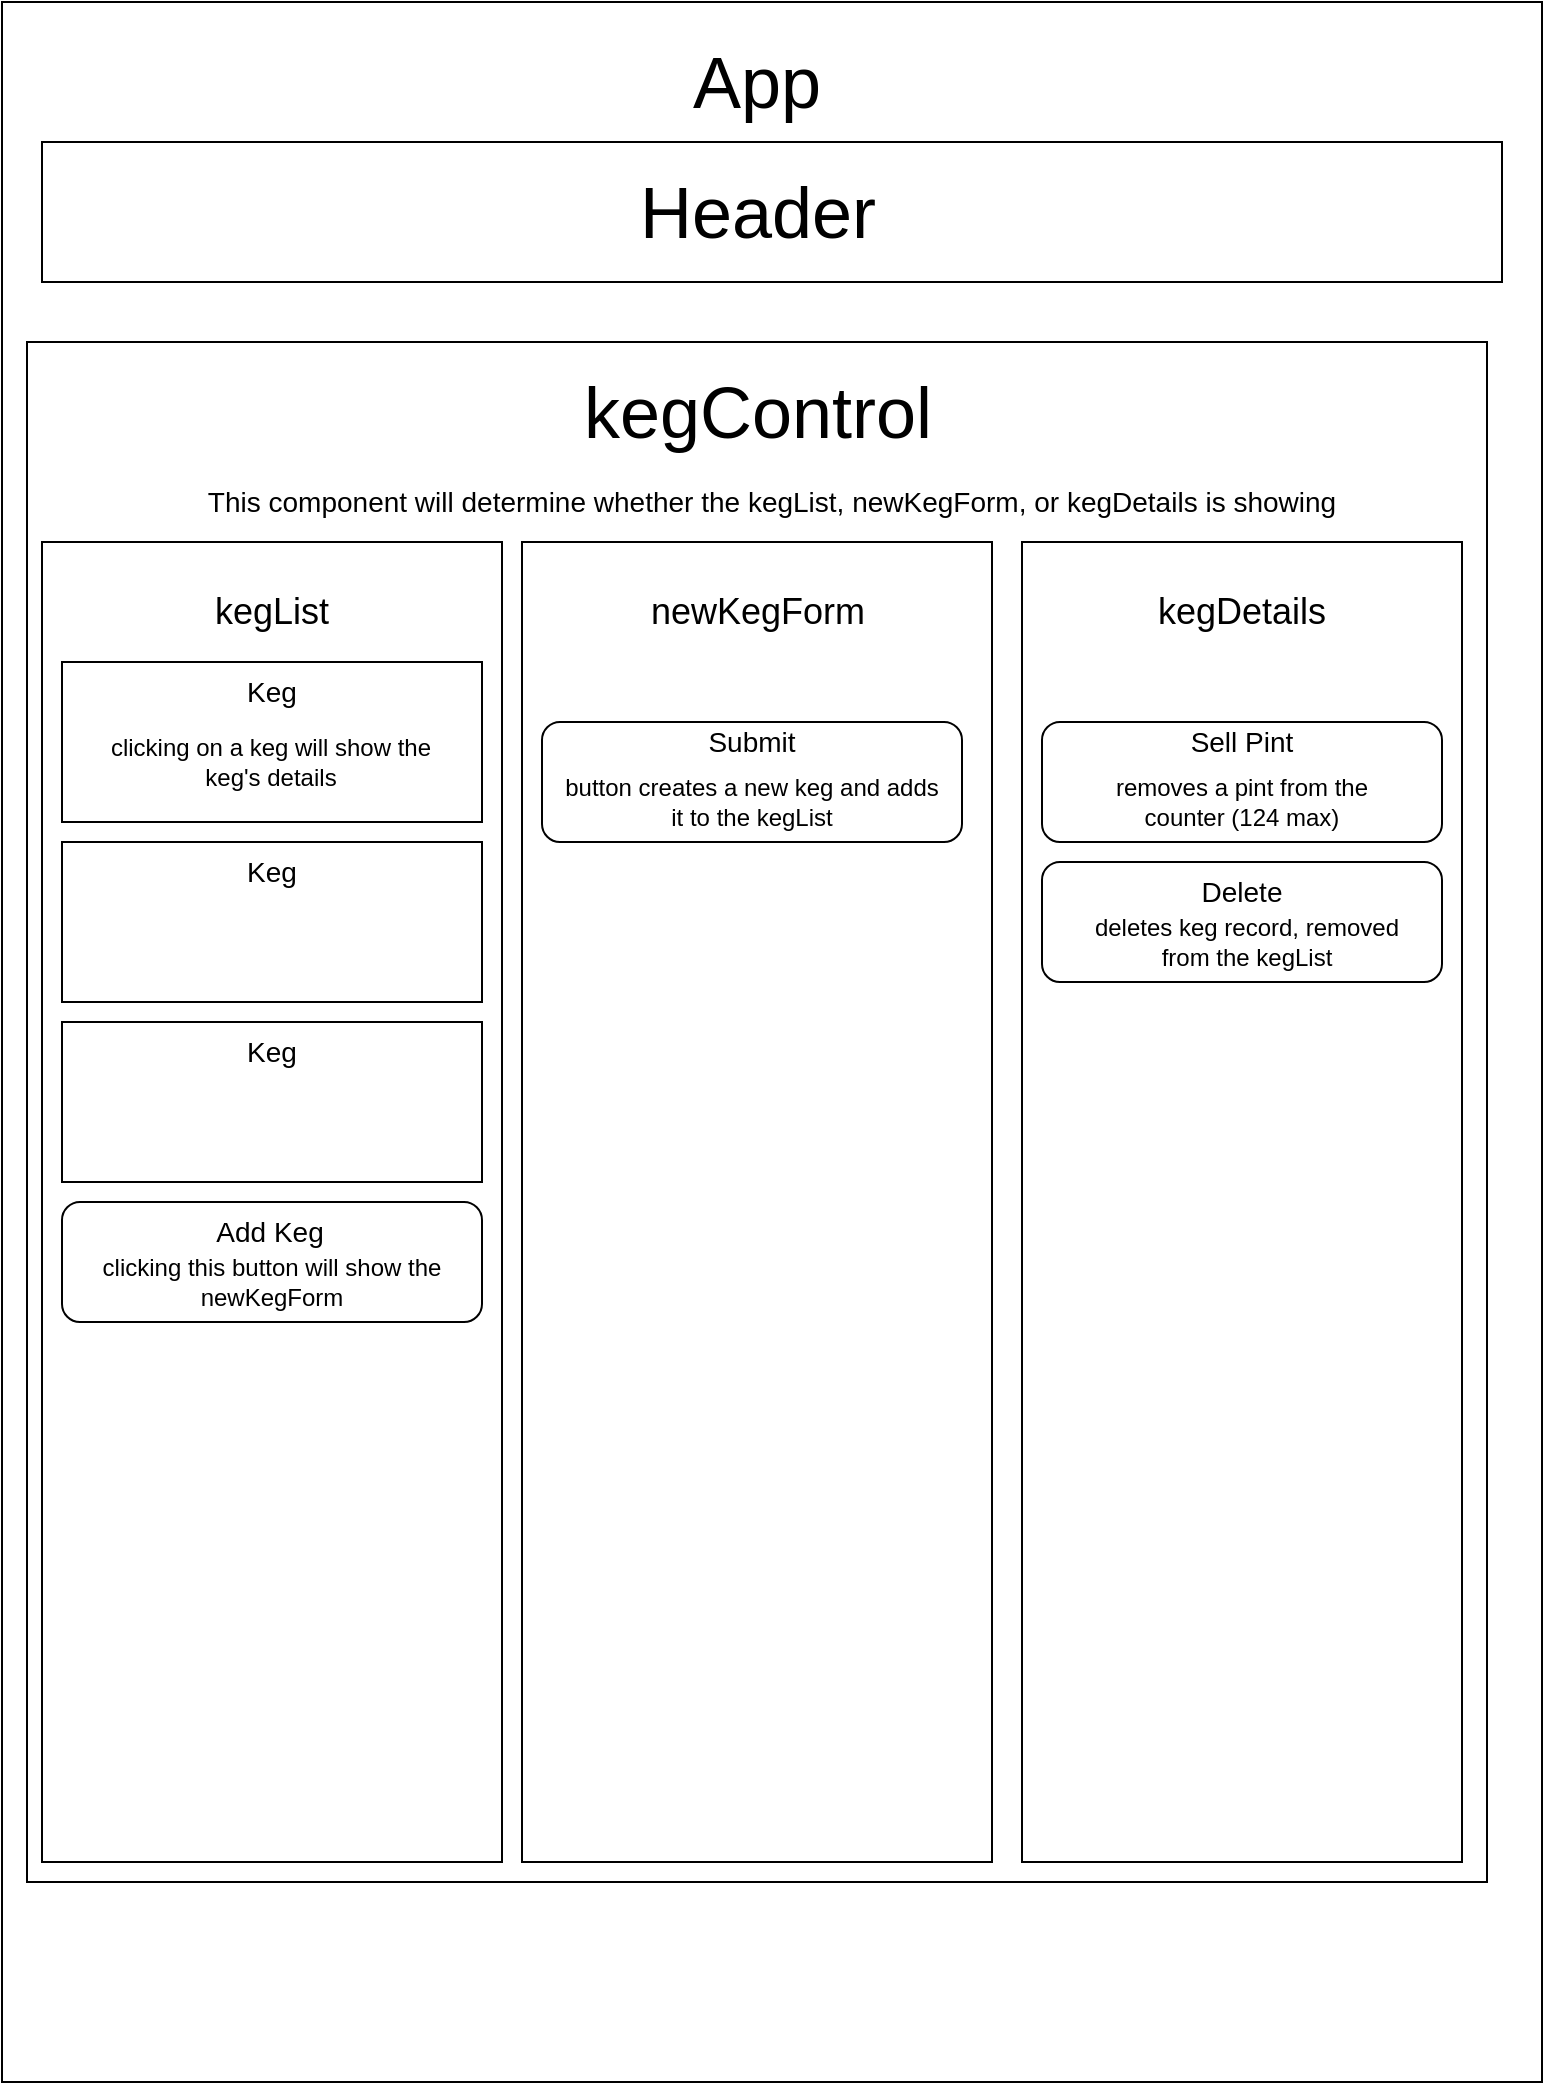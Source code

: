 <mxfile version="13.6.9" type="device"><diagram id="vXmAIm2WTdK4-iqHTw9c" name="Page-1"><mxGraphModel dx="2062" dy="1122" grid="1" gridSize="10" guides="1" tooltips="1" connect="1" arrows="1" fold="1" page="1" pageScale="1" pageWidth="850" pageHeight="1100" math="0" shadow="0"><root><mxCell id="0"/><mxCell id="1" parent="0"/><mxCell id="-8uD3NkIEStQlbuBJOA1-4" value="" style="rounded=0;whiteSpace=wrap;html=1;" vertex="1" parent="1"><mxGeometry x="40" y="40" width="770" height="1040" as="geometry"/></mxCell><mxCell id="-8uD3NkIEStQlbuBJOA1-5" value="&lt;font style=&quot;font-size: 36px&quot;&gt;App&lt;/font&gt;" style="text;html=1;strokeColor=none;fillColor=none;align=center;verticalAlign=middle;whiteSpace=wrap;rounded=0;" vertex="1" parent="1"><mxGeometry x="360" y="50" width="115" height="60" as="geometry"/></mxCell><mxCell id="-8uD3NkIEStQlbuBJOA1-6" value="" style="rounded=0;whiteSpace=wrap;html=1;" vertex="1" parent="1"><mxGeometry x="52.5" y="210" width="730" height="770" as="geometry"/></mxCell><mxCell id="-8uD3NkIEStQlbuBJOA1-7" value="" style="rounded=0;whiteSpace=wrap;html=1;" vertex="1" parent="1"><mxGeometry x="60" y="110" width="730" height="70" as="geometry"/></mxCell><mxCell id="-8uD3NkIEStQlbuBJOA1-8" value="&lt;font style=&quot;font-size: 36px&quot;&gt;Header&lt;/font&gt;" style="text;html=1;strokeColor=none;fillColor=none;align=center;verticalAlign=middle;whiteSpace=wrap;rounded=0;" vertex="1" parent="1"><mxGeometry x="77.5" y="125" width="680" height="40" as="geometry"/></mxCell><mxCell id="-8uD3NkIEStQlbuBJOA1-9" value="&lt;font style=&quot;font-size: 36px&quot;&gt;kegControl&lt;br&gt;&lt;/font&gt;" style="text;html=1;strokeColor=none;fillColor=none;align=center;verticalAlign=middle;whiteSpace=wrap;rounded=0;" vertex="1" parent="1"><mxGeometry x="252.5" y="210" width="330" height="70" as="geometry"/></mxCell><mxCell id="-8uD3NkIEStQlbuBJOA1-10" value="&lt;font style=&quot;font-size: 14px&quot;&gt;This component will determine whether the kegList, newKegForm, or kegDetails is showing&lt;/font&gt;" style="text;html=1;strokeColor=none;fillColor=none;align=center;verticalAlign=middle;whiteSpace=wrap;rounded=0;" vertex="1" parent="1"><mxGeometry x="60" y="260" width="730" height="60" as="geometry"/></mxCell><mxCell id="-8uD3NkIEStQlbuBJOA1-11" value="" style="rounded=0;whiteSpace=wrap;html=1;" vertex="1" parent="1"><mxGeometry x="60" y="310" width="230" height="660" as="geometry"/></mxCell><mxCell id="-8uD3NkIEStQlbuBJOA1-12" value="" style="rounded=0;whiteSpace=wrap;html=1;" vertex="1" parent="1"><mxGeometry x="300" y="310" width="235" height="660" as="geometry"/></mxCell><mxCell id="-8uD3NkIEStQlbuBJOA1-13" value="" style="rounded=0;whiteSpace=wrap;html=1;" vertex="1" parent="1"><mxGeometry x="550" y="310" width="220" height="660" as="geometry"/></mxCell><mxCell id="-8uD3NkIEStQlbuBJOA1-14" value="&lt;font style=&quot;font-size: 18px&quot;&gt;kegList&lt;/font&gt;" style="text;html=1;strokeColor=none;fillColor=none;align=center;verticalAlign=middle;whiteSpace=wrap;rounded=0;" vertex="1" parent="1"><mxGeometry x="100" y="320" width="150" height="50" as="geometry"/></mxCell><mxCell id="-8uD3NkIEStQlbuBJOA1-15" value="&lt;font style=&quot;font-size: 18px&quot;&gt;kegDetails&lt;/font&gt;" style="text;html=1;strokeColor=none;fillColor=none;align=center;verticalAlign=middle;whiteSpace=wrap;rounded=0;" vertex="1" parent="1"><mxGeometry x="585" y="320" width="150" height="50" as="geometry"/></mxCell><mxCell id="-8uD3NkIEStQlbuBJOA1-16" value="&lt;font style=&quot;font-size: 18px&quot;&gt;newKegForm&lt;/font&gt;" style="text;html=1;strokeColor=none;fillColor=none;align=center;verticalAlign=middle;whiteSpace=wrap;rounded=0;" vertex="1" parent="1"><mxGeometry x="342.5" y="320" width="150" height="50" as="geometry"/></mxCell><mxCell id="-8uD3NkIEStQlbuBJOA1-17" value="" style="rounded=0;whiteSpace=wrap;html=1;" vertex="1" parent="1"><mxGeometry x="70" y="370" width="210" height="80" as="geometry"/></mxCell><mxCell id="-8uD3NkIEStQlbuBJOA1-18" value="" style="rounded=0;whiteSpace=wrap;html=1;" vertex="1" parent="1"><mxGeometry x="70" y="550" width="210" height="80" as="geometry"/></mxCell><mxCell id="-8uD3NkIEStQlbuBJOA1-19" value="" style="rounded=0;whiteSpace=wrap;html=1;" vertex="1" parent="1"><mxGeometry x="70" y="460" width="210" height="80" as="geometry"/></mxCell><mxCell id="-8uD3NkIEStQlbuBJOA1-20" value="&lt;font style=&quot;font-size: 14px&quot;&gt;Keg&lt;/font&gt;" style="text;html=1;strokeColor=none;fillColor=none;align=center;verticalAlign=middle;whiteSpace=wrap;rounded=0;" vertex="1" parent="1"><mxGeometry x="140" y="370" width="70" height="30" as="geometry"/></mxCell><mxCell id="-8uD3NkIEStQlbuBJOA1-21" value="&lt;font style=&quot;font-size: 14px&quot;&gt;Keg&lt;/font&gt;" style="text;html=1;strokeColor=none;fillColor=none;align=center;verticalAlign=middle;whiteSpace=wrap;rounded=0;" vertex="1" parent="1"><mxGeometry x="140" y="550" width="70" height="30" as="geometry"/></mxCell><mxCell id="-8uD3NkIEStQlbuBJOA1-22" value="&lt;font style=&quot;font-size: 14px&quot;&gt;Keg&lt;/font&gt;" style="text;html=1;strokeColor=none;fillColor=none;align=center;verticalAlign=middle;whiteSpace=wrap;rounded=0;" vertex="1" parent="1"><mxGeometry x="140" y="460" width="70" height="30" as="geometry"/></mxCell><mxCell id="-8uD3NkIEStQlbuBJOA1-23" value="clicking on a keg will show the keg's details" style="text;html=1;strokeColor=none;fillColor=none;align=center;verticalAlign=middle;whiteSpace=wrap;rounded=0;" vertex="1" parent="1"><mxGeometry x="77.5" y="400" width="192.5" height="40" as="geometry"/></mxCell><mxCell id="-8uD3NkIEStQlbuBJOA1-24" value="" style="rounded=1;whiteSpace=wrap;html=1;" vertex="1" parent="1"><mxGeometry x="70" y="640" width="210" height="60" as="geometry"/></mxCell><mxCell id="-8uD3NkIEStQlbuBJOA1-25" value="&lt;font style=&quot;font-size: 14px&quot;&gt;Add Keg&lt;br&gt;&lt;/font&gt;" style="text;html=1;strokeColor=none;fillColor=none;align=center;verticalAlign=middle;whiteSpace=wrap;rounded=0;" vertex="1" parent="1"><mxGeometry x="103.75" y="640" width="140" height="30" as="geometry"/></mxCell><mxCell id="-8uD3NkIEStQlbuBJOA1-26" value="clicking this button will show the newKegForm" style="text;html=1;strokeColor=none;fillColor=none;align=center;verticalAlign=middle;whiteSpace=wrap;rounded=0;" vertex="1" parent="1"><mxGeometry x="80" y="670" width="190" height="20" as="geometry"/></mxCell><mxCell id="-8uD3NkIEStQlbuBJOA1-27" value="" style="rounded=1;whiteSpace=wrap;html=1;" vertex="1" parent="1"><mxGeometry x="310" y="400" width="210" height="60" as="geometry"/></mxCell><mxCell id="-8uD3NkIEStQlbuBJOA1-28" value="&lt;font style=&quot;font-size: 14px&quot;&gt;Submit&lt;/font&gt;" style="text;html=1;strokeColor=none;fillColor=none;align=center;verticalAlign=middle;whiteSpace=wrap;rounded=0;" vertex="1" parent="1"><mxGeometry x="375" y="400" width="80" height="20" as="geometry"/></mxCell><mxCell id="-8uD3NkIEStQlbuBJOA1-29" value="button creates a new keg and adds it to the kegList" style="text;html=1;strokeColor=none;fillColor=none;align=center;verticalAlign=middle;whiteSpace=wrap;rounded=0;" vertex="1" parent="1"><mxGeometry x="320" y="420" width="190" height="40" as="geometry"/></mxCell><mxCell id="-8uD3NkIEStQlbuBJOA1-30" value="" style="rounded=1;whiteSpace=wrap;html=1;" vertex="1" parent="1"><mxGeometry x="560" y="400" width="200" height="60" as="geometry"/></mxCell><mxCell id="-8uD3NkIEStQlbuBJOA1-31" value="&lt;font style=&quot;font-size: 14px&quot;&gt;Sell Pint&lt;/font&gt;" style="text;html=1;strokeColor=none;fillColor=none;align=center;verticalAlign=middle;whiteSpace=wrap;rounded=0;" vertex="1" parent="1"><mxGeometry x="625" y="400" width="70" height="20" as="geometry"/></mxCell><mxCell id="-8uD3NkIEStQlbuBJOA1-32" value="removes a pint from the counter (124 max)" style="text;html=1;strokeColor=none;fillColor=none;align=center;verticalAlign=middle;whiteSpace=wrap;rounded=0;" vertex="1" parent="1"><mxGeometry x="575" y="420" width="170" height="40" as="geometry"/></mxCell><mxCell id="-8uD3NkIEStQlbuBJOA1-33" value="" style="rounded=1;whiteSpace=wrap;html=1;" vertex="1" parent="1"><mxGeometry x="560" y="470" width="200" height="60" as="geometry"/></mxCell><mxCell id="-8uD3NkIEStQlbuBJOA1-34" value="&lt;font style=&quot;font-size: 14px&quot;&gt;Delete&lt;/font&gt;" style="text;html=1;strokeColor=none;fillColor=none;align=center;verticalAlign=middle;whiteSpace=wrap;rounded=0;" vertex="1" parent="1"><mxGeometry x="620" y="470" width="80" height="30" as="geometry"/></mxCell><mxCell id="-8uD3NkIEStQlbuBJOA1-36" value="deletes keg record, removed from the kegList" style="text;html=1;strokeColor=none;fillColor=none;align=center;verticalAlign=middle;whiteSpace=wrap;rounded=0;" vertex="1" parent="1"><mxGeometry x="575" y="490" width="175" height="40" as="geometry"/></mxCell></root></mxGraphModel></diagram></mxfile>